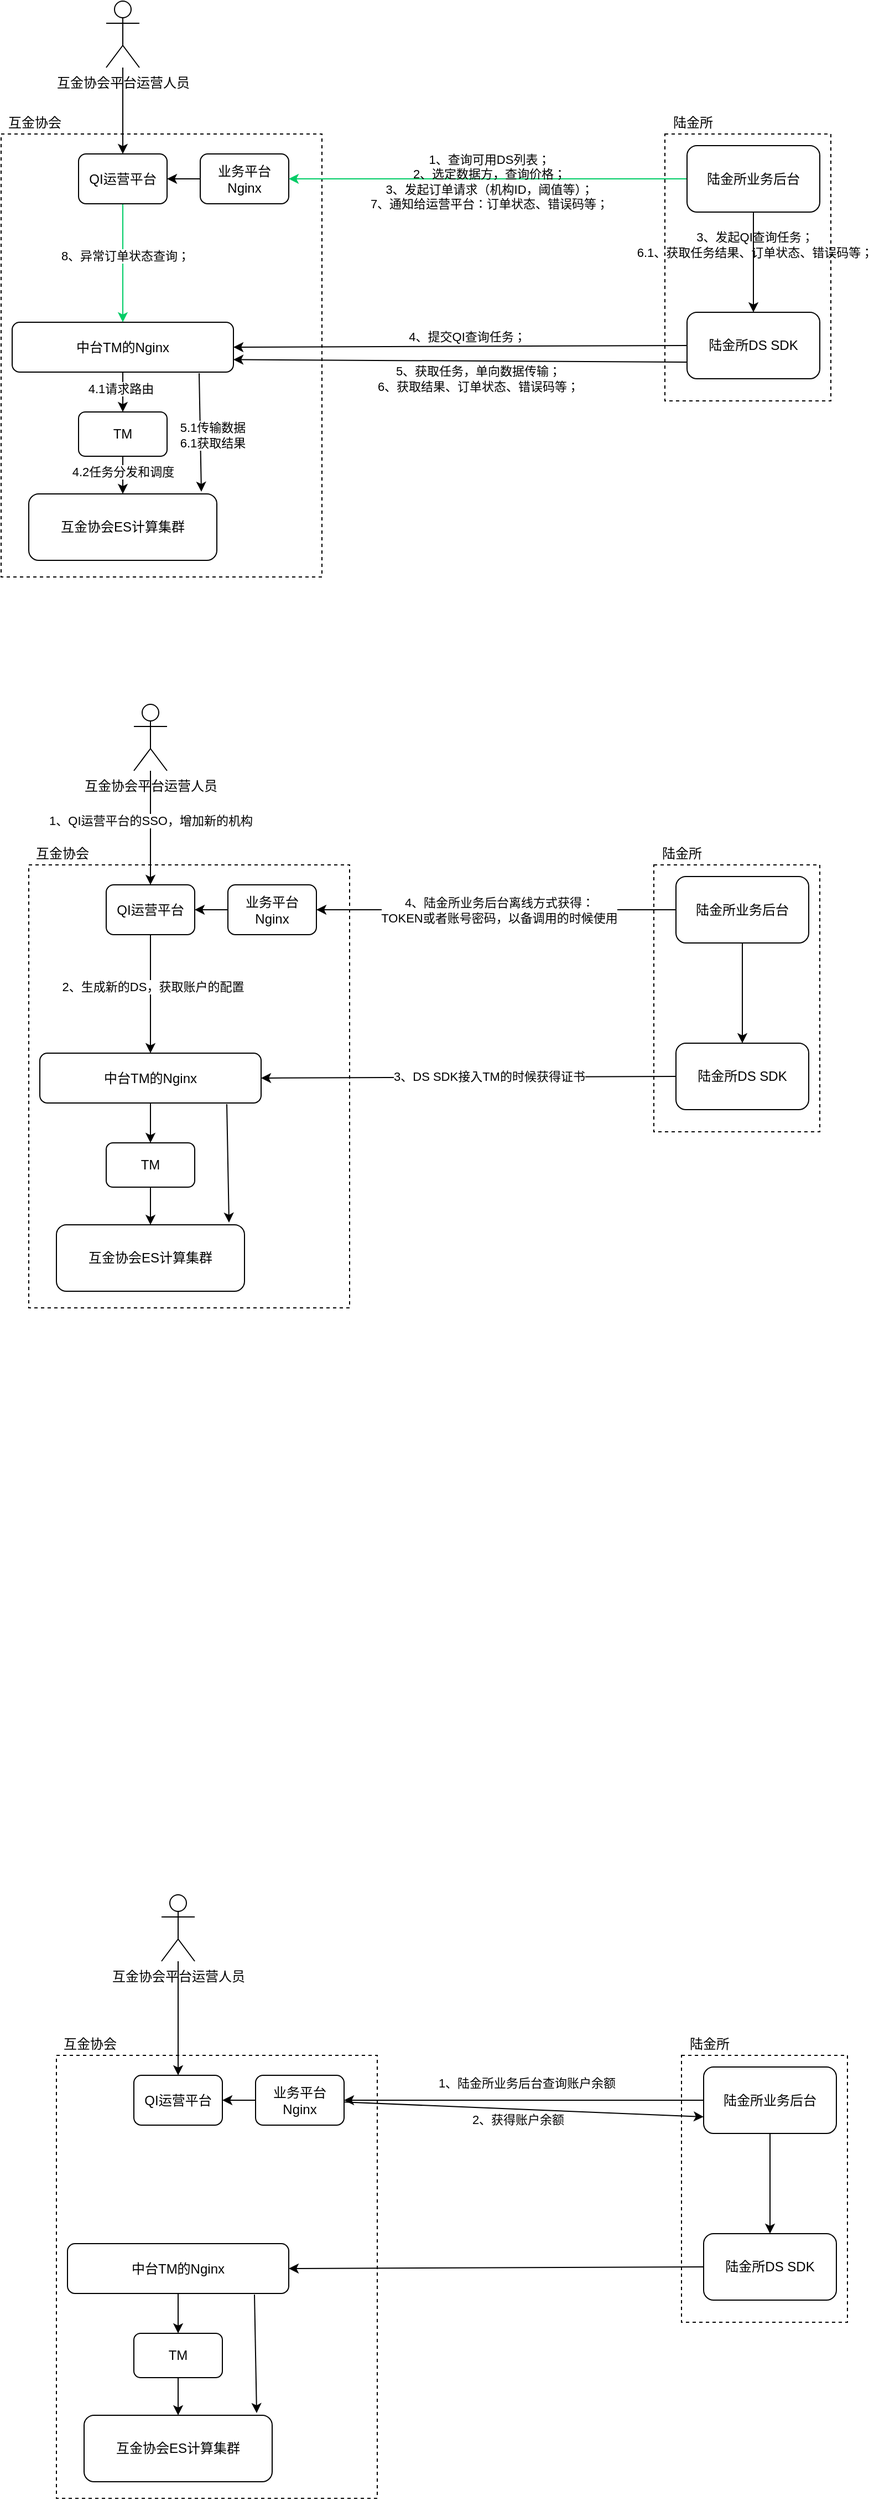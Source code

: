 <mxfile version="14.2.7" type="github">
  <diagram id="n4bqpxJSWs9qwXVAG9Ya" name="Page-1">
    <mxGraphModel dx="1178" dy="706" grid="1" gridSize="10" guides="1" tooltips="1" connect="1" arrows="1" fold="1" page="1" pageScale="1" pageWidth="827" pageHeight="1169" math="0" shadow="0">
      <root>
        <mxCell id="0" />
        <mxCell id="1" parent="0" />
        <mxCell id="Snnj0pEvWsJ41YhR_awT-1" value="" style="rounded=0;whiteSpace=wrap;html=1;dashed=1;strokeWidth=1;shadow=0;glass=0;sketch=0;labelBorderColor=none;" parent="1" vertex="1">
          <mxGeometry x="850" y="460" width="150" height="241" as="geometry" />
        </mxCell>
        <mxCell id="Snnj0pEvWsJ41YhR_awT-2" value="" style="rounded=0;whiteSpace=wrap;html=1;dashed=1;strokeWidth=1;shadow=0;glass=0;sketch=0;labelBorderColor=none;" parent="1" vertex="1">
          <mxGeometry x="250" y="460" width="290" height="400" as="geometry" />
        </mxCell>
        <mxCell id="Snnj0pEvWsJ41YhR_awT-3" value="" style="edgeStyle=orthogonalEdgeStyle;rounded=0;orthogonalLoop=1;jettySize=auto;html=1;strokeColor=#00CC66;" parent="1" source="Snnj0pEvWsJ41YhR_awT-5" target="Snnj0pEvWsJ41YhR_awT-17" edge="1">
          <mxGeometry relative="1" as="geometry" />
        </mxCell>
        <mxCell id="Snnj0pEvWsJ41YhR_awT-4" value="8、异常订单状态查询；" style="edgeLabel;html=1;align=center;verticalAlign=middle;resizable=0;points=[];" parent="Snnj0pEvWsJ41YhR_awT-3" vertex="1" connectable="0">
          <mxGeometry x="-0.121" y="2" relative="1" as="geometry">
            <mxPoint as="offset" />
          </mxGeometry>
        </mxCell>
        <mxCell id="Snnj0pEvWsJ41YhR_awT-5" value="QI运营平台" style="rounded=1;whiteSpace=wrap;html=1;" parent="1" vertex="1">
          <mxGeometry x="320" y="478" width="80" height="45" as="geometry" />
        </mxCell>
        <mxCell id="Snnj0pEvWsJ41YhR_awT-6" value="" style="edgeStyle=orthogonalEdgeStyle;rounded=0;orthogonalLoop=1;jettySize=auto;html=1;" parent="1" source="Snnj0pEvWsJ41YhR_awT-7" target="Snnj0pEvWsJ41YhR_awT-5" edge="1">
          <mxGeometry relative="1" as="geometry" />
        </mxCell>
        <mxCell id="Snnj0pEvWsJ41YhR_awT-7" value="互金协会平台运营人员" style="shape=umlActor;verticalLabelPosition=bottom;verticalAlign=top;html=1;outlineConnect=0;" parent="1" vertex="1">
          <mxGeometry x="345" y="340" width="30" height="60" as="geometry" />
        </mxCell>
        <mxCell id="Snnj0pEvWsJ41YhR_awT-8" value="互金协会ES计算集群" style="rounded=1;whiteSpace=wrap;html=1;" parent="1" vertex="1">
          <mxGeometry x="275" y="785" width="170" height="60" as="geometry" />
        </mxCell>
        <mxCell id="Snnj0pEvWsJ41YhR_awT-9" value="" style="edgeStyle=orthogonalEdgeStyle;rounded=0;orthogonalLoop=1;jettySize=auto;html=1;" parent="1" source="Snnj0pEvWsJ41YhR_awT-11" target="Snnj0pEvWsJ41YhR_awT-8" edge="1">
          <mxGeometry relative="1" as="geometry" />
        </mxCell>
        <mxCell id="Snnj0pEvWsJ41YhR_awT-10" value="4.2任务分发和调度" style="edgeLabel;html=1;align=center;verticalAlign=middle;resizable=0;points=[];" parent="Snnj0pEvWsJ41YhR_awT-9" vertex="1" connectable="0">
          <mxGeometry x="0.574" y="1" relative="1" as="geometry">
            <mxPoint x="-1" y="-10" as="offset" />
          </mxGeometry>
        </mxCell>
        <mxCell id="Snnj0pEvWsJ41YhR_awT-11" value="TM" style="rounded=1;whiteSpace=wrap;html=1;" parent="1" vertex="1">
          <mxGeometry x="320" y="711" width="80" height="40" as="geometry" />
        </mxCell>
        <mxCell id="Snnj0pEvWsJ41YhR_awT-12" value="陆金所DS SDK" style="rounded=1;whiteSpace=wrap;html=1;" parent="1" vertex="1">
          <mxGeometry x="870" y="621" width="120" height="60" as="geometry" />
        </mxCell>
        <mxCell id="Snnj0pEvWsJ41YhR_awT-13" value="&lt;font color=&quot;#000000&quot;&gt;陆金所&lt;/font&gt;" style="text;html=1;align=center;verticalAlign=middle;resizable=0;points=[];autosize=1;fontColor=#EA6B66;" parent="1" vertex="1">
          <mxGeometry x="850" y="440" width="50" height="20" as="geometry" />
        </mxCell>
        <mxCell id="Snnj0pEvWsJ41YhR_awT-14" value="&lt;font color=&quot;#000000&quot;&gt;互金协会&lt;/font&gt;" style="text;html=1;align=center;verticalAlign=middle;resizable=0;points=[];autosize=1;fontColor=#EA6B66;" parent="1" vertex="1">
          <mxGeometry x="250" y="440" width="60" height="20" as="geometry" />
        </mxCell>
        <mxCell id="Snnj0pEvWsJ41YhR_awT-15" value="" style="edgeStyle=orthogonalEdgeStyle;rounded=0;orthogonalLoop=1;jettySize=auto;html=1;" parent="1" source="Snnj0pEvWsJ41YhR_awT-17" target="Snnj0pEvWsJ41YhR_awT-11" edge="1">
          <mxGeometry relative="1" as="geometry" />
        </mxCell>
        <mxCell id="Snnj0pEvWsJ41YhR_awT-16" value="4.1请求路由" style="edgeLabel;html=1;align=center;verticalAlign=middle;resizable=0;points=[];" parent="Snnj0pEvWsJ41YhR_awT-15" vertex="1" connectable="0">
          <mxGeometry x="0.407" y="-2" relative="1" as="geometry">
            <mxPoint y="-8" as="offset" />
          </mxGeometry>
        </mxCell>
        <mxCell id="Snnj0pEvWsJ41YhR_awT-17" value="中台TM的Nginx" style="rounded=1;whiteSpace=wrap;html=1;" parent="1" vertex="1">
          <mxGeometry x="260" y="630" width="200" height="45" as="geometry" />
        </mxCell>
        <mxCell id="Snnj0pEvWsJ41YhR_awT-18" value="" style="endArrow=classic;html=1;exitX=0;exitY=0.5;exitDx=0;exitDy=0;entryX=1;entryY=0.5;entryDx=0;entryDy=0;" parent="1" source="Snnj0pEvWsJ41YhR_awT-12" target="Snnj0pEvWsJ41YhR_awT-17" edge="1">
          <mxGeometry width="50" height="50" relative="1" as="geometry">
            <mxPoint x="390" y="830" as="sourcePoint" />
            <mxPoint x="440" y="780" as="targetPoint" />
          </mxGeometry>
        </mxCell>
        <mxCell id="Snnj0pEvWsJ41YhR_awT-19" value="4、提交QI查询任务；" style="edgeLabel;html=1;align=center;verticalAlign=middle;resizable=0;points=[];" parent="Snnj0pEvWsJ41YhR_awT-18" vertex="1" connectable="0">
          <mxGeometry x="-0.027" y="-3" relative="1" as="geometry">
            <mxPoint y="-6" as="offset" />
          </mxGeometry>
        </mxCell>
        <mxCell id="Snnj0pEvWsJ41YhR_awT-20" value="" style="endArrow=classic;html=1;exitX=0.845;exitY=1.022;exitDx=0;exitDy=0;exitPerimeter=0;" parent="1" source="Snnj0pEvWsJ41YhR_awT-17" edge="1">
          <mxGeometry width="50" height="50" relative="1" as="geometry">
            <mxPoint x="390" y="810" as="sourcePoint" />
            <mxPoint x="431" y="783" as="targetPoint" />
          </mxGeometry>
        </mxCell>
        <mxCell id="Snnj0pEvWsJ41YhR_awT-21" value="5.1传输数据&lt;br&gt;6.1获取结果" style="edgeLabel;html=1;align=center;verticalAlign=middle;resizable=0;points=[];" parent="Snnj0pEvWsJ41YhR_awT-20" vertex="1" connectable="0">
          <mxGeometry x="0.035" relative="1" as="geometry">
            <mxPoint x="11" as="offset" />
          </mxGeometry>
        </mxCell>
        <mxCell id="Snnj0pEvWsJ41YhR_awT-22" value="" style="endArrow=classic;html=1;entryX=1;entryY=0.75;entryDx=0;entryDy=0;exitX=0;exitY=0.75;exitDx=0;exitDy=0;" parent="1" source="Snnj0pEvWsJ41YhR_awT-12" target="Snnj0pEvWsJ41YhR_awT-17" edge="1">
          <mxGeometry width="50" height="50" relative="1" as="geometry">
            <mxPoint x="390" y="830" as="sourcePoint" />
            <mxPoint x="440" y="780" as="targetPoint" />
          </mxGeometry>
        </mxCell>
        <mxCell id="Snnj0pEvWsJ41YhR_awT-23" value="&lt;div&gt;&lt;span style=&quot;font-size: 11px&quot;&gt;5、获取任务，单向数据传输；&lt;/span&gt;&lt;/div&gt;&lt;div&gt;&lt;span style=&quot;font-size: 11px&quot;&gt;6、获取结果、订单状态、错误码等；&lt;/span&gt;&lt;/div&gt;" style="edgeLabel;html=1;align=center;verticalAlign=middle;resizable=0;points=[];labelBackgroundColor=none;" parent="Snnj0pEvWsJ41YhR_awT-22" vertex="1" connectable="0">
          <mxGeometry x="-0.076" relative="1" as="geometry">
            <mxPoint y="16" as="offset" />
          </mxGeometry>
        </mxCell>
        <mxCell id="Snnj0pEvWsJ41YhR_awT-24" value="业务平台Nginx" style="rounded=1;whiteSpace=wrap;html=1;" parent="1" vertex="1">
          <mxGeometry x="430" y="478" width="80" height="45" as="geometry" />
        </mxCell>
        <mxCell id="Snnj0pEvWsJ41YhR_awT-25" value="" style="endArrow=classic;html=1;exitX=0;exitY=0.5;exitDx=0;exitDy=0;entryX=1;entryY=0.5;entryDx=0;entryDy=0;strokeColor=#00CC66;" parent="1" source="Snnj0pEvWsJ41YhR_awT-30" target="Snnj0pEvWsJ41YhR_awT-24" edge="1">
          <mxGeometry width="50" height="50" relative="1" as="geometry">
            <mxPoint x="390" y="640" as="sourcePoint" />
            <mxPoint x="440" y="590" as="targetPoint" />
          </mxGeometry>
        </mxCell>
        <mxCell id="Snnj0pEvWsJ41YhR_awT-26" value="1、查询可用DS列表；&lt;br&gt;2、选定数据方，查询价格；&lt;br&gt;3、发起订单请求（机构ID，阈值等）；&lt;br&gt;7、通知给运营平台：订单状态、错误码等；" style="edgeLabel;html=1;align=center;verticalAlign=middle;resizable=0;points=[];labelBackgroundColor=none;" parent="Snnj0pEvWsJ41YhR_awT-25" vertex="1" connectable="0">
          <mxGeometry x="0.113" y="2" relative="1" as="geometry">
            <mxPoint x="21" as="offset" />
          </mxGeometry>
        </mxCell>
        <mxCell id="Snnj0pEvWsJ41YhR_awT-27" value="" style="endArrow=classic;html=1;exitX=0;exitY=0.5;exitDx=0;exitDy=0;entryX=1;entryY=0.5;entryDx=0;entryDy=0;" parent="1" source="Snnj0pEvWsJ41YhR_awT-24" target="Snnj0pEvWsJ41YhR_awT-5" edge="1">
          <mxGeometry width="50" height="50" relative="1" as="geometry">
            <mxPoint x="390" y="640" as="sourcePoint" />
            <mxPoint x="440" y="590" as="targetPoint" />
          </mxGeometry>
        </mxCell>
        <mxCell id="Snnj0pEvWsJ41YhR_awT-28" value="" style="edgeStyle=orthogonalEdgeStyle;rounded=0;orthogonalLoop=1;jettySize=auto;html=1;" parent="1" source="Snnj0pEvWsJ41YhR_awT-30" target="Snnj0pEvWsJ41YhR_awT-12" edge="1">
          <mxGeometry relative="1" as="geometry" />
        </mxCell>
        <mxCell id="Snnj0pEvWsJ41YhR_awT-29" value="3、发起QI查询任务；&lt;br&gt;6.1、获取任务结果、订单状态、错误码等；" style="edgeLabel;html=1;align=center;verticalAlign=middle;resizable=0;points=[];labelBackgroundColor=none;" parent="Snnj0pEvWsJ41YhR_awT-28" vertex="1" connectable="0">
          <mxGeometry x="-0.364" y="1" relative="1" as="geometry">
            <mxPoint as="offset" />
          </mxGeometry>
        </mxCell>
        <mxCell id="Snnj0pEvWsJ41YhR_awT-30" value="陆金所业务后台" style="rounded=1;whiteSpace=wrap;html=1;" parent="1" vertex="1">
          <mxGeometry x="870" y="470.5" width="120" height="60" as="geometry" />
        </mxCell>
        <mxCell id="Snnj0pEvWsJ41YhR_awT-31" value="" style="rounded=0;whiteSpace=wrap;html=1;dashed=1;strokeWidth=1;shadow=0;glass=0;sketch=0;labelBorderColor=none;" parent="1" vertex="1">
          <mxGeometry x="840" y="1120" width="150" height="241" as="geometry" />
        </mxCell>
        <mxCell id="Snnj0pEvWsJ41YhR_awT-32" value="" style="rounded=0;whiteSpace=wrap;html=1;dashed=1;strokeWidth=1;shadow=0;glass=0;sketch=0;labelBorderColor=none;" parent="1" vertex="1">
          <mxGeometry x="275" y="1120" width="290" height="400" as="geometry" />
        </mxCell>
        <mxCell id="Snnj0pEvWsJ41YhR_awT-33" value="" style="edgeStyle=orthogonalEdgeStyle;rounded=0;orthogonalLoop=1;jettySize=auto;html=1;" parent="1" source="Snnj0pEvWsJ41YhR_awT-35" target="Snnj0pEvWsJ41YhR_awT-46" edge="1">
          <mxGeometry relative="1" as="geometry" />
        </mxCell>
        <mxCell id="Snnj0pEvWsJ41YhR_awT-34" value="2、生成新的DS，获取账户的配置" style="edgeLabel;html=1;align=center;verticalAlign=middle;resizable=0;points=[];" parent="Snnj0pEvWsJ41YhR_awT-33" vertex="1" connectable="0">
          <mxGeometry x="-0.121" y="2" relative="1" as="geometry">
            <mxPoint as="offset" />
          </mxGeometry>
        </mxCell>
        <mxCell id="Snnj0pEvWsJ41YhR_awT-35" value="QI运营平台" style="rounded=1;whiteSpace=wrap;html=1;" parent="1" vertex="1">
          <mxGeometry x="345" y="1138" width="80" height="45" as="geometry" />
        </mxCell>
        <mxCell id="Snnj0pEvWsJ41YhR_awT-36" value="" style="edgeStyle=orthogonalEdgeStyle;rounded=0;orthogonalLoop=1;jettySize=auto;html=1;" parent="1" source="Snnj0pEvWsJ41YhR_awT-38" target="Snnj0pEvWsJ41YhR_awT-35" edge="1">
          <mxGeometry relative="1" as="geometry" />
        </mxCell>
        <mxCell id="Snnj0pEvWsJ41YhR_awT-37" value="1、QI运营平台的SSO，增加新的机构" style="edgeLabel;html=1;align=center;verticalAlign=middle;resizable=0;points=[];" parent="Snnj0pEvWsJ41YhR_awT-36" vertex="1" connectable="0">
          <mxGeometry x="0.103" relative="1" as="geometry">
            <mxPoint y="-12" as="offset" />
          </mxGeometry>
        </mxCell>
        <mxCell id="Snnj0pEvWsJ41YhR_awT-38" value="互金协会平台运营人员" style="shape=umlActor;verticalLabelPosition=bottom;verticalAlign=top;html=1;outlineConnect=0;" parent="1" vertex="1">
          <mxGeometry x="370" y="975" width="30" height="60" as="geometry" />
        </mxCell>
        <mxCell id="Snnj0pEvWsJ41YhR_awT-39" value="互金协会ES计算集群" style="rounded=1;whiteSpace=wrap;html=1;" parent="1" vertex="1">
          <mxGeometry x="300" y="1445" width="170" height="60" as="geometry" />
        </mxCell>
        <mxCell id="Snnj0pEvWsJ41YhR_awT-40" value="" style="edgeStyle=orthogonalEdgeStyle;rounded=0;orthogonalLoop=1;jettySize=auto;html=1;" parent="1" source="Snnj0pEvWsJ41YhR_awT-41" target="Snnj0pEvWsJ41YhR_awT-39" edge="1">
          <mxGeometry relative="1" as="geometry" />
        </mxCell>
        <mxCell id="Snnj0pEvWsJ41YhR_awT-41" value="TM" style="rounded=1;whiteSpace=wrap;html=1;" parent="1" vertex="1">
          <mxGeometry x="345" y="1371" width="80" height="40" as="geometry" />
        </mxCell>
        <mxCell id="Snnj0pEvWsJ41YhR_awT-42" value="陆金所DS SDK" style="rounded=1;whiteSpace=wrap;html=1;" parent="1" vertex="1">
          <mxGeometry x="860" y="1281" width="120" height="60" as="geometry" />
        </mxCell>
        <mxCell id="Snnj0pEvWsJ41YhR_awT-43" value="&lt;font color=&quot;#000000&quot;&gt;陆金所&lt;/font&gt;" style="text;html=1;align=center;verticalAlign=middle;resizable=0;points=[];autosize=1;fontColor=#EA6B66;" parent="1" vertex="1">
          <mxGeometry x="840" y="1100" width="50" height="20" as="geometry" />
        </mxCell>
        <mxCell id="Snnj0pEvWsJ41YhR_awT-44" value="&lt;font color=&quot;#000000&quot;&gt;互金协会&lt;/font&gt;" style="text;html=1;align=center;verticalAlign=middle;resizable=0;points=[];autosize=1;fontColor=#EA6B66;" parent="1" vertex="1">
          <mxGeometry x="275" y="1100" width="60" height="20" as="geometry" />
        </mxCell>
        <mxCell id="Snnj0pEvWsJ41YhR_awT-45" value="" style="edgeStyle=orthogonalEdgeStyle;rounded=0;orthogonalLoop=1;jettySize=auto;html=1;" parent="1" source="Snnj0pEvWsJ41YhR_awT-46" target="Snnj0pEvWsJ41YhR_awT-41" edge="1">
          <mxGeometry relative="1" as="geometry" />
        </mxCell>
        <mxCell id="Snnj0pEvWsJ41YhR_awT-46" value="中台TM的Nginx" style="rounded=1;whiteSpace=wrap;html=1;" parent="1" vertex="1">
          <mxGeometry x="285" y="1290" width="200" height="45" as="geometry" />
        </mxCell>
        <mxCell id="Snnj0pEvWsJ41YhR_awT-47" value="" style="endArrow=classic;html=1;exitX=0;exitY=0.5;exitDx=0;exitDy=0;entryX=1;entryY=0.5;entryDx=0;entryDy=0;" parent="1" source="Snnj0pEvWsJ41YhR_awT-42" target="Snnj0pEvWsJ41YhR_awT-46" edge="1">
          <mxGeometry width="50" height="50" relative="1" as="geometry">
            <mxPoint x="415" y="1490" as="sourcePoint" />
            <mxPoint x="465" y="1440" as="targetPoint" />
          </mxGeometry>
        </mxCell>
        <mxCell id="Snnj0pEvWsJ41YhR_awT-48" value="3、DS SDK接入TM的时候获得证书" style="edgeLabel;html=1;align=center;verticalAlign=middle;resizable=0;points=[];" parent="Snnj0pEvWsJ41YhR_awT-47" vertex="1" connectable="0">
          <mxGeometry x="0.145" y="1" relative="1" as="geometry">
            <mxPoint x="44.99" y="-1.86" as="offset" />
          </mxGeometry>
        </mxCell>
        <mxCell id="Snnj0pEvWsJ41YhR_awT-49" value="" style="endArrow=classic;html=1;exitX=0.845;exitY=1.022;exitDx=0;exitDy=0;exitPerimeter=0;" parent="1" source="Snnj0pEvWsJ41YhR_awT-46" edge="1">
          <mxGeometry width="50" height="50" relative="1" as="geometry">
            <mxPoint x="415" y="1470" as="sourcePoint" />
            <mxPoint x="456" y="1443" as="targetPoint" />
          </mxGeometry>
        </mxCell>
        <mxCell id="Snnj0pEvWsJ41YhR_awT-50" value="业务平台Nginx" style="rounded=1;whiteSpace=wrap;html=1;" parent="1" vertex="1">
          <mxGeometry x="455" y="1138" width="80" height="45" as="geometry" />
        </mxCell>
        <mxCell id="Snnj0pEvWsJ41YhR_awT-51" value="" style="endArrow=classic;html=1;exitX=0;exitY=0.5;exitDx=0;exitDy=0;entryX=1;entryY=0.5;entryDx=0;entryDy=0;" parent="1" source="Snnj0pEvWsJ41YhR_awT-50" target="Snnj0pEvWsJ41YhR_awT-35" edge="1">
          <mxGeometry width="50" height="50" relative="1" as="geometry">
            <mxPoint x="415" y="1300" as="sourcePoint" />
            <mxPoint x="465" y="1250" as="targetPoint" />
          </mxGeometry>
        </mxCell>
        <mxCell id="Snnj0pEvWsJ41YhR_awT-52" value="" style="edgeStyle=orthogonalEdgeStyle;rounded=0;orthogonalLoop=1;jettySize=auto;html=1;" parent="1" source="Snnj0pEvWsJ41YhR_awT-53" target="Snnj0pEvWsJ41YhR_awT-42" edge="1">
          <mxGeometry relative="1" as="geometry" />
        </mxCell>
        <mxCell id="Snnj0pEvWsJ41YhR_awT-53" value="陆金所业务后台" style="rounded=1;whiteSpace=wrap;html=1;" parent="1" vertex="1">
          <mxGeometry x="860" y="1130.5" width="120" height="60" as="geometry" />
        </mxCell>
        <mxCell id="Snnj0pEvWsJ41YhR_awT-54" value="" style="endArrow=classic;html=1;exitX=0;exitY=0.5;exitDx=0;exitDy=0;entryX=1;entryY=0.5;entryDx=0;entryDy=0;" parent="1" source="Snnj0pEvWsJ41YhR_awT-53" target="Snnj0pEvWsJ41YhR_awT-50" edge="1">
          <mxGeometry width="50" height="50" relative="1" as="geometry">
            <mxPoint x="710" y="1250" as="sourcePoint" />
            <mxPoint x="760" y="1200" as="targetPoint" />
          </mxGeometry>
        </mxCell>
        <mxCell id="Snnj0pEvWsJ41YhR_awT-55" value="4、陆金所业务后台离线方式获得：&lt;br&gt;TOKEN或者账号密码，以备调用的时候使用" style="edgeLabel;html=1;align=center;verticalAlign=middle;resizable=0;points=[];" parent="Snnj0pEvWsJ41YhR_awT-54" vertex="1" connectable="0">
          <mxGeometry x="0.077" y="-1" relative="1" as="geometry">
            <mxPoint x="15" y="1" as="offset" />
          </mxGeometry>
        </mxCell>
        <mxCell id="Snnj0pEvWsJ41YhR_awT-56" value="" style="rounded=0;whiteSpace=wrap;html=1;dashed=1;strokeWidth=1;shadow=0;glass=0;sketch=0;labelBorderColor=none;" parent="1" vertex="1">
          <mxGeometry x="865" y="2195" width="150" height="241" as="geometry" />
        </mxCell>
        <mxCell id="Snnj0pEvWsJ41YhR_awT-57" value="" style="rounded=0;whiteSpace=wrap;html=1;dashed=1;strokeWidth=1;shadow=0;glass=0;sketch=0;labelBorderColor=none;" parent="1" vertex="1">
          <mxGeometry x="300" y="2195" width="290" height="400" as="geometry" />
        </mxCell>
        <mxCell id="Snnj0pEvWsJ41YhR_awT-59" value="QI运营平台" style="rounded=1;whiteSpace=wrap;html=1;" parent="1" vertex="1">
          <mxGeometry x="370" y="2213" width="80" height="45" as="geometry" />
        </mxCell>
        <mxCell id="Snnj0pEvWsJ41YhR_awT-60" value="" style="edgeStyle=orthogonalEdgeStyle;rounded=0;orthogonalLoop=1;jettySize=auto;html=1;" parent="1" source="Snnj0pEvWsJ41YhR_awT-61" target="Snnj0pEvWsJ41YhR_awT-59" edge="1">
          <mxGeometry relative="1" as="geometry" />
        </mxCell>
        <mxCell id="Snnj0pEvWsJ41YhR_awT-61" value="互金协会平台运营人员" style="shape=umlActor;verticalLabelPosition=bottom;verticalAlign=top;html=1;outlineConnect=0;" parent="1" vertex="1">
          <mxGeometry x="395" y="2050" width="30" height="60" as="geometry" />
        </mxCell>
        <mxCell id="Snnj0pEvWsJ41YhR_awT-62" value="互金协会ES计算集群" style="rounded=1;whiteSpace=wrap;html=1;" parent="1" vertex="1">
          <mxGeometry x="325" y="2520" width="170" height="60" as="geometry" />
        </mxCell>
        <mxCell id="Snnj0pEvWsJ41YhR_awT-63" value="" style="edgeStyle=orthogonalEdgeStyle;rounded=0;orthogonalLoop=1;jettySize=auto;html=1;" parent="1" source="Snnj0pEvWsJ41YhR_awT-64" target="Snnj0pEvWsJ41YhR_awT-62" edge="1">
          <mxGeometry relative="1" as="geometry" />
        </mxCell>
        <mxCell id="Snnj0pEvWsJ41YhR_awT-64" value="TM" style="rounded=1;whiteSpace=wrap;html=1;" parent="1" vertex="1">
          <mxGeometry x="370" y="2446" width="80" height="40" as="geometry" />
        </mxCell>
        <mxCell id="Snnj0pEvWsJ41YhR_awT-65" value="陆金所DS SDK" style="rounded=1;whiteSpace=wrap;html=1;" parent="1" vertex="1">
          <mxGeometry x="885" y="2356" width="120" height="60" as="geometry" />
        </mxCell>
        <mxCell id="Snnj0pEvWsJ41YhR_awT-66" value="&lt;font color=&quot;#000000&quot;&gt;陆金所&lt;/font&gt;" style="text;html=1;align=center;verticalAlign=middle;resizable=0;points=[];autosize=1;fontColor=#EA6B66;" parent="1" vertex="1">
          <mxGeometry x="865" y="2175" width="50" height="20" as="geometry" />
        </mxCell>
        <mxCell id="Snnj0pEvWsJ41YhR_awT-67" value="&lt;font color=&quot;#000000&quot;&gt;互金协会&lt;/font&gt;" style="text;html=1;align=center;verticalAlign=middle;resizable=0;points=[];autosize=1;fontColor=#EA6B66;" parent="1" vertex="1">
          <mxGeometry x="300" y="2175" width="60" height="20" as="geometry" />
        </mxCell>
        <mxCell id="Snnj0pEvWsJ41YhR_awT-68" value="" style="edgeStyle=orthogonalEdgeStyle;rounded=0;orthogonalLoop=1;jettySize=auto;html=1;" parent="1" source="Snnj0pEvWsJ41YhR_awT-69" target="Snnj0pEvWsJ41YhR_awT-64" edge="1">
          <mxGeometry relative="1" as="geometry" />
        </mxCell>
        <mxCell id="Snnj0pEvWsJ41YhR_awT-69" value="中台TM的Nginx" style="rounded=1;whiteSpace=wrap;html=1;" parent="1" vertex="1">
          <mxGeometry x="310" y="2365" width="200" height="45" as="geometry" />
        </mxCell>
        <mxCell id="Snnj0pEvWsJ41YhR_awT-70" value="" style="endArrow=classic;html=1;exitX=0;exitY=0.5;exitDx=0;exitDy=0;entryX=1;entryY=0.5;entryDx=0;entryDy=0;" parent="1" source="Snnj0pEvWsJ41YhR_awT-65" target="Snnj0pEvWsJ41YhR_awT-69" edge="1">
          <mxGeometry width="50" height="50" relative="1" as="geometry">
            <mxPoint x="440" y="2565" as="sourcePoint" />
            <mxPoint x="490" y="2515" as="targetPoint" />
          </mxGeometry>
        </mxCell>
        <mxCell id="Snnj0pEvWsJ41YhR_awT-71" value="" style="endArrow=classic;html=1;exitX=0.845;exitY=1.022;exitDx=0;exitDy=0;exitPerimeter=0;" parent="1" source="Snnj0pEvWsJ41YhR_awT-69" edge="1">
          <mxGeometry width="50" height="50" relative="1" as="geometry">
            <mxPoint x="440" y="2545" as="sourcePoint" />
            <mxPoint x="481" y="2518" as="targetPoint" />
          </mxGeometry>
        </mxCell>
        <mxCell id="Snnj0pEvWsJ41YhR_awT-72" value="业务平台Nginx" style="rounded=1;whiteSpace=wrap;html=1;" parent="1" vertex="1">
          <mxGeometry x="480" y="2213" width="80" height="45" as="geometry" />
        </mxCell>
        <mxCell id="Snnj0pEvWsJ41YhR_awT-73" value="" style="endArrow=classic;html=1;exitX=0;exitY=0.5;exitDx=0;exitDy=0;entryX=1;entryY=0.5;entryDx=0;entryDy=0;" parent="1" source="Snnj0pEvWsJ41YhR_awT-72" target="Snnj0pEvWsJ41YhR_awT-59" edge="1">
          <mxGeometry width="50" height="50" relative="1" as="geometry">
            <mxPoint x="440" y="2375" as="sourcePoint" />
            <mxPoint x="490" y="2325" as="targetPoint" />
          </mxGeometry>
        </mxCell>
        <mxCell id="Snnj0pEvWsJ41YhR_awT-74" value="" style="edgeStyle=orthogonalEdgeStyle;rounded=0;orthogonalLoop=1;jettySize=auto;html=1;" parent="1" source="Snnj0pEvWsJ41YhR_awT-75" target="Snnj0pEvWsJ41YhR_awT-65" edge="1">
          <mxGeometry relative="1" as="geometry" />
        </mxCell>
        <mxCell id="Snnj0pEvWsJ41YhR_awT-75" value="陆金所业务后台" style="rounded=1;whiteSpace=wrap;html=1;" parent="1" vertex="1">
          <mxGeometry x="885" y="2205.5" width="120" height="60" as="geometry" />
        </mxCell>
        <mxCell id="Snnj0pEvWsJ41YhR_awT-76" value="" style="endArrow=classic;html=1;exitX=0;exitY=0.5;exitDx=0;exitDy=0;entryX=1;entryY=0.5;entryDx=0;entryDy=0;" parent="1" source="Snnj0pEvWsJ41YhR_awT-75" target="Snnj0pEvWsJ41YhR_awT-72" edge="1">
          <mxGeometry width="50" height="50" relative="1" as="geometry">
            <mxPoint x="735" y="2325" as="sourcePoint" />
            <mxPoint x="785" y="2275" as="targetPoint" />
          </mxGeometry>
        </mxCell>
        <mxCell id="Snnj0pEvWsJ41YhR_awT-77" value="1、陆金所业务后台查询账户余额" style="edgeLabel;html=1;align=center;verticalAlign=middle;resizable=0;points=[];" parent="Snnj0pEvWsJ41YhR_awT-76" vertex="1" connectable="0">
          <mxGeometry x="0.077" y="-1" relative="1" as="geometry">
            <mxPoint x="15" y="-14.5" as="offset" />
          </mxGeometry>
        </mxCell>
        <mxCell id="Snnj0pEvWsJ41YhR_awT-78" value="" style="endArrow=classic;html=1;entryX=0;entryY=0.75;entryDx=0;entryDy=0;" parent="1" source="Snnj0pEvWsJ41YhR_awT-72" target="Snnj0pEvWsJ41YhR_awT-75" edge="1">
          <mxGeometry width="50" height="50" relative="1" as="geometry">
            <mxPoint x="710" y="2420" as="sourcePoint" />
            <mxPoint x="760" y="2370" as="targetPoint" />
          </mxGeometry>
        </mxCell>
        <mxCell id="Snnj0pEvWsJ41YhR_awT-79" value="2、获得账户余额" style="edgeLabel;html=1;align=center;verticalAlign=middle;resizable=0;points=[];" parent="Snnj0pEvWsJ41YhR_awT-78" vertex="1" connectable="0">
          <mxGeometry x="-0.034" y="1" relative="1" as="geometry">
            <mxPoint y="10.44" as="offset" />
          </mxGeometry>
        </mxCell>
      </root>
    </mxGraphModel>
  </diagram>
</mxfile>
